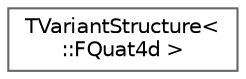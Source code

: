 digraph "Graphical Class Hierarchy"
{
 // INTERACTIVE_SVG=YES
 // LATEX_PDF_SIZE
  bgcolor="transparent";
  edge [fontname=Helvetica,fontsize=10,labelfontname=Helvetica,labelfontsize=10];
  node [fontname=Helvetica,fontsize=10,shape=box,height=0.2,width=0.4];
  rankdir="LR";
  Node0 [id="Node000000",label="TVariantStructure\<\l::FQuat4d \>",height=0.2,width=0.4,color="grey40", fillcolor="white", style="filled",URL="$d6/d2a/structTVariantStructure_3_1_1FQuat4d_01_4.html",tooltip=" "];
}
